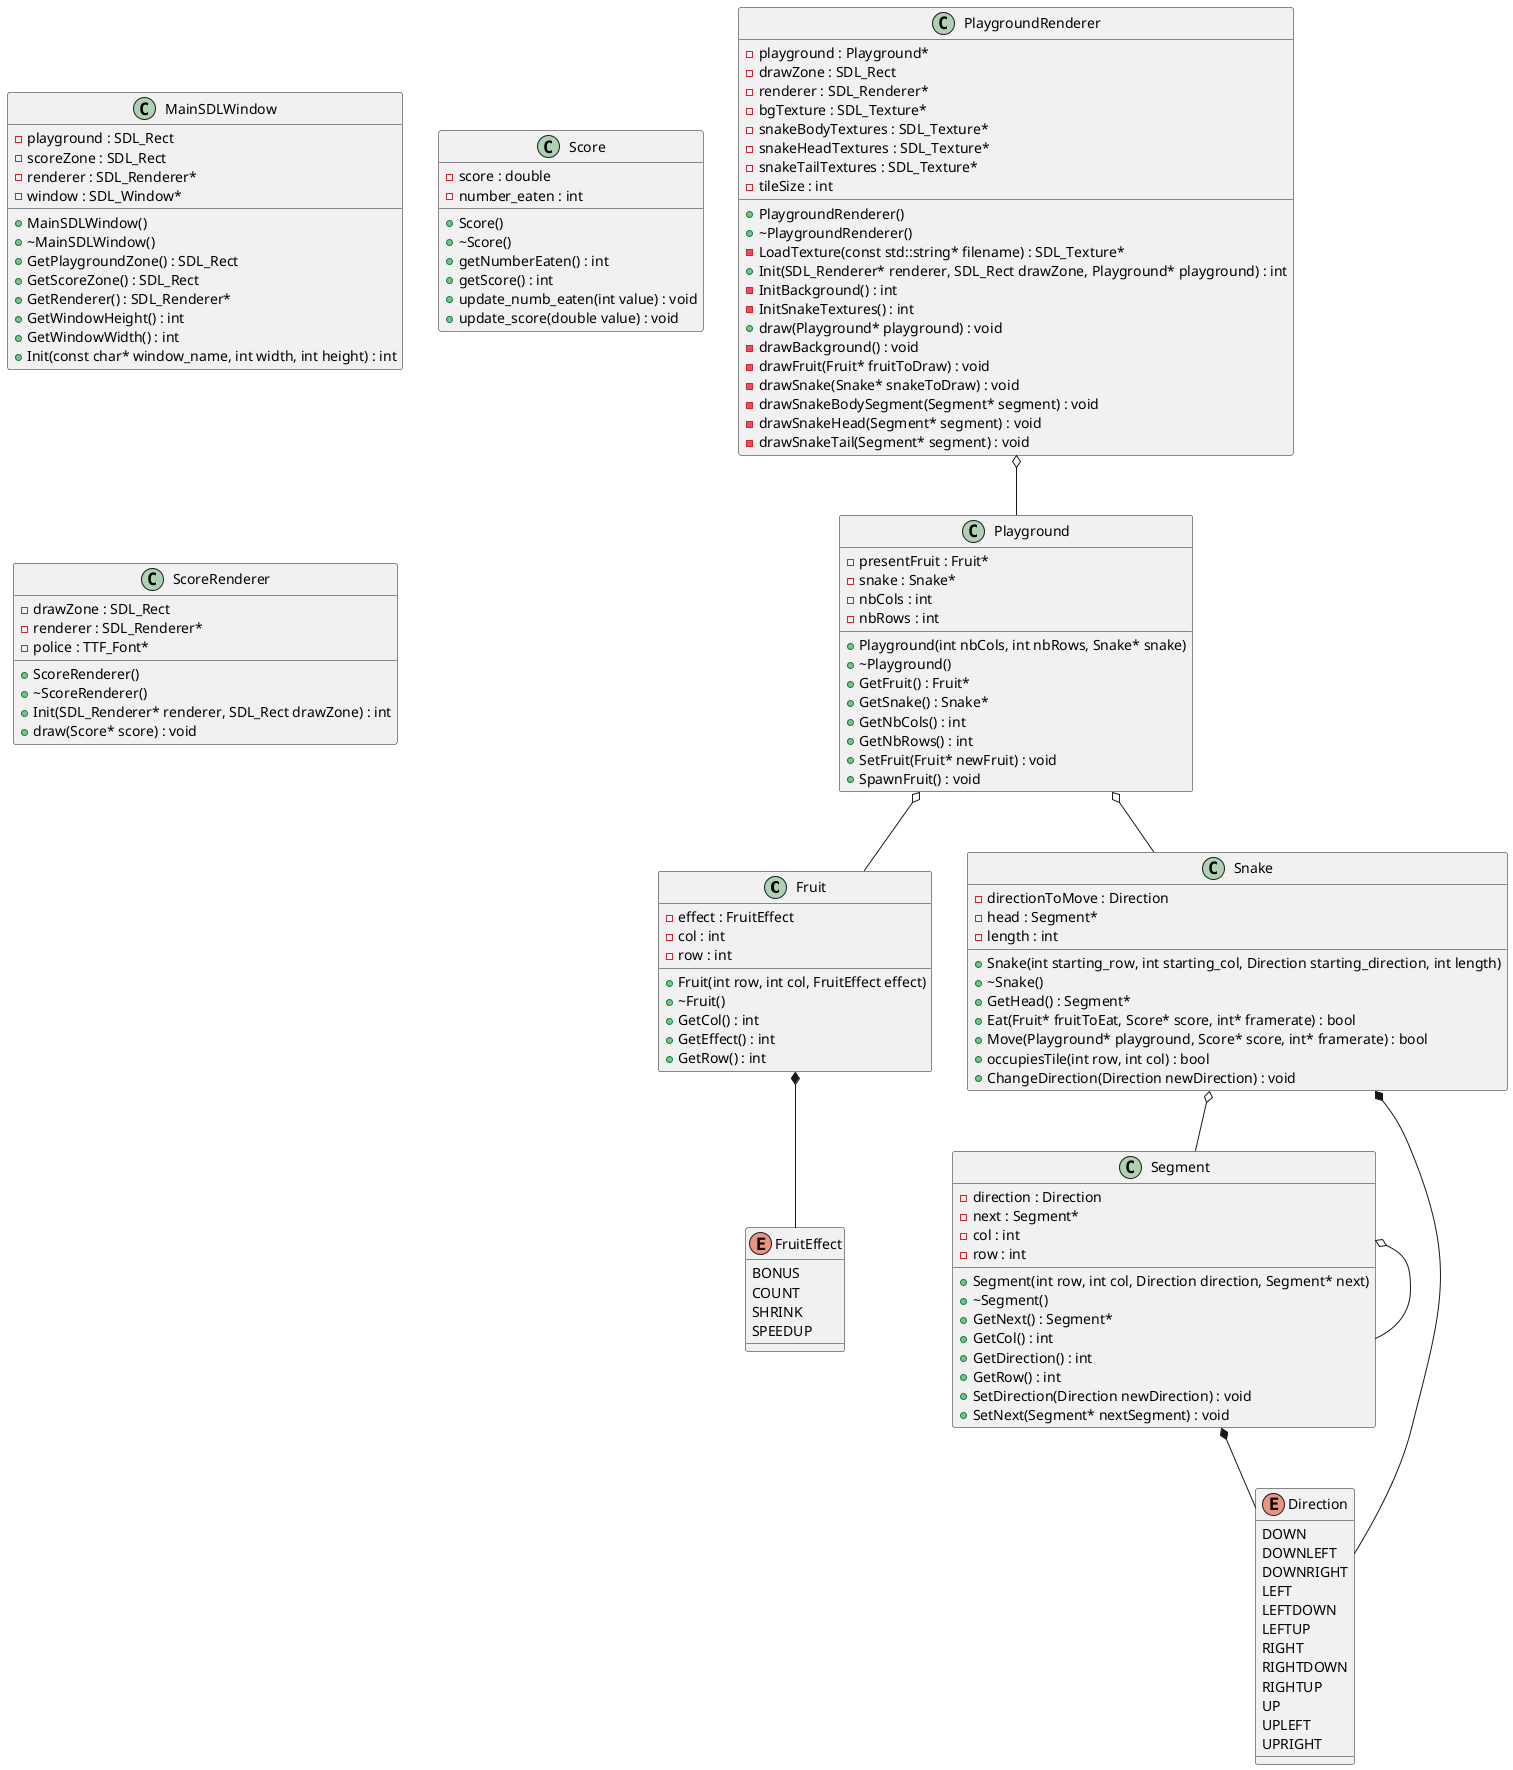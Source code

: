 @startuml





/' Objects '/

class Fruit {
	+Fruit(int row, int col, FruitEffect effect)
	+~Fruit()
	-effect : FruitEffect
	+GetCol() : int
	+GetEffect() : int
	+GetRow() : int
	-col : int
	-row : int
}


class MainSDLWindow {
	+MainSDLWindow()
	+~MainSDLWindow()
	+GetPlaygroundZone() : SDL_Rect
	+GetScoreZone() : SDL_Rect
	-playground : SDL_Rect
	-scoreZone : SDL_Rect
	+GetRenderer() : SDL_Renderer*
	-renderer : SDL_Renderer*
	-window : SDL_Window*
	+GetWindowHeight() : int
	+GetWindowWidth() : int
	+Init(const char* window_name, int width, int height) : int
}


class Playground {
	+Playground(int nbCols, int nbRows, Snake* snake)
	+~Playground()
	+GetFruit() : Fruit*
	-presentFruit : Fruit*
	+GetSnake() : Snake*
	-snake : Snake*
	+GetNbCols() : int
	+GetNbRows() : int
	-nbCols : int
	-nbRows : int
	+SetFruit(Fruit* newFruit) : void
	+SpawnFruit() : void
}


class PlaygroundRenderer {
	+PlaygroundRenderer()
	+~PlaygroundRenderer()
	-playground : Playground*
	-drawZone : SDL_Rect
	-renderer : SDL_Renderer*
	-LoadTexture(const std::string* filename) : SDL_Texture*
	-bgTexture : SDL_Texture*
	-snakeBodyTextures : SDL_Texture*
	-snakeHeadTextures : SDL_Texture*
	-snakeTailTextures : SDL_Texture*
	+Init(SDL_Renderer* renderer, SDL_Rect drawZone, Playground* playground) : int
	-InitBackground() : int
	-InitSnakeTextures() : int
	-tileSize : int
	+draw(Playground* playground) : void
	-drawBackground() : void
	-drawFruit(Fruit* fruitToDraw) : void
	-drawSnake(Snake* snakeToDraw) : void
	-drawSnakeBodySegment(Segment* segment) : void
	-drawSnakeHead(Segment* segment) : void
	-drawSnakeTail(Segment* segment) : void
}


class Score {
	+Score()
	+~Score()
	-score : double
	+getNumberEaten() : int
	+getScore() : int
	-number_eaten : int
	+update_numb_eaten(int value) : void
	+update_score(double value) : void
}


class ScoreRenderer {
	+ScoreRenderer()
	+~ScoreRenderer()
	-drawZone : SDL_Rect
	-renderer : SDL_Renderer*
	-police : TTF_Font*
	+Init(SDL_Renderer* renderer, SDL_Rect drawZone) : int
	+draw(Score* score) : void
}


class Segment {
	+Segment(int row, int col, Direction direction, Segment* next)
	+~Segment()
	-direction : Direction
	+GetNext() : Segment*
	-next : Segment*
	+GetCol() : int
	+GetDirection() : int
	+GetRow() : int
	-col : int
	-row : int
	+SetDirection(Direction newDirection) : void
	+SetNext(Segment* nextSegment) : void
}


class Snake {
	+Snake(int starting_row, int starting_col, Direction starting_direction, int length)
	+~Snake()
	-directionToMove : Direction
	+GetHead() : Segment*
	-head : Segment*
	+Eat(Fruit* fruitToEat, Score* score, int* framerate) : bool
	+Move(Playground* playground, Score* score, int* framerate) : bool
	+occupiesTile(int row, int col) : bool
	-length : int
	+ChangeDirection(Direction newDirection) : void
}


enum Direction {
	DOWN
	DOWNLEFT
	DOWNRIGHT
	LEFT
	LEFTDOWN
	LEFTUP
	RIGHT
	RIGHTDOWN
	RIGHTUP
	UP
	UPLEFT
	UPRIGHT
}


enum FruitEffect {
	BONUS
	COUNT
	SHRINK
	SPEEDUP
}





/' Inheritance relationships '/




/' Aggregation relationships '/

.Fruit *-- .FruitEffect


.Playground o-- .Fruit


.Playground o-- .Snake


.PlaygroundRenderer o-- .Playground


.Segment *-- .Direction


.Segment o-- .Segment


.Snake *-- .Direction


.Snake o-- .Segment






/' Nested objects '/



@enduml

